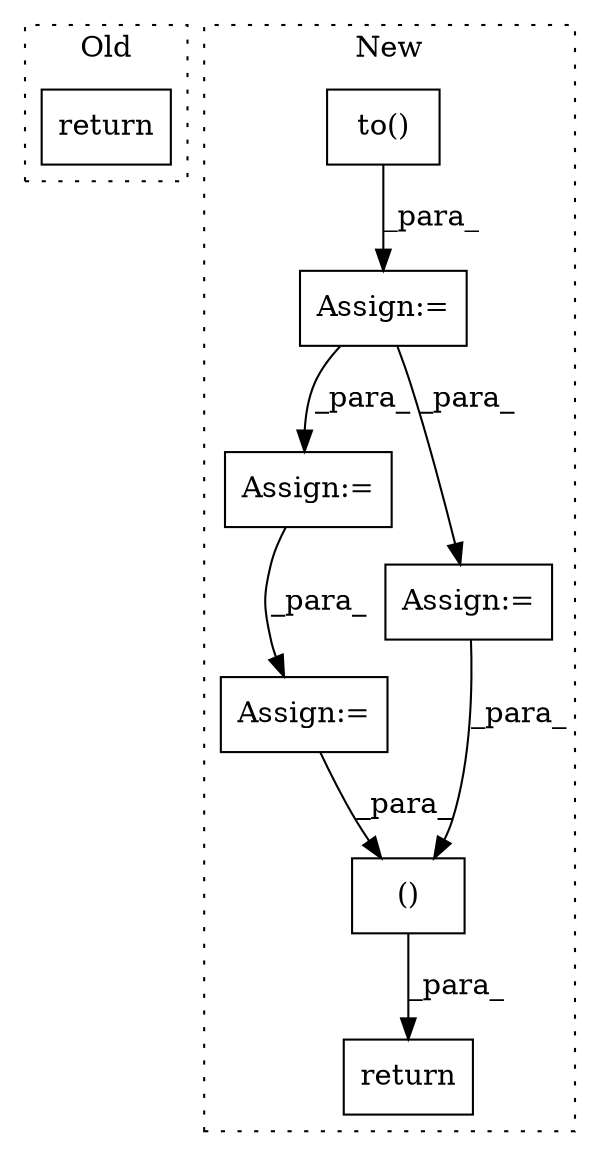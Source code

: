 digraph G {
subgraph cluster0 {
1 [label="return" a="93" s="2887" l="7" shape="box"];
label = "Old";
style="dotted";
}
subgraph cluster1 {
2 [label="to()" a="75" s="3614,3650" l="18,1" shape="box"];
3 [label="Assign:=" a="68" s="3611" l="3" shape="box"];
4 [label="return" a="93" s="4485" l="7" shape="box"];
5 [label="Assign:=" a="68" s="4229" l="3" shape="box"];
6 [label="()" a="54" s="4517" l="159" shape="box"];
7 [label="Assign:=" a="68" s="4272" l="3" shape="box"];
8 [label="Assign:=" a="68" s="3988" l="3" shape="box"];
label = "New";
style="dotted";
}
2 -> 3 [label="_para_"];
3 -> 8 [label="_para_"];
3 -> 5 [label="_para_"];
5 -> 7 [label="_para_"];
6 -> 4 [label="_para_"];
7 -> 6 [label="_para_"];
8 -> 6 [label="_para_"];
}